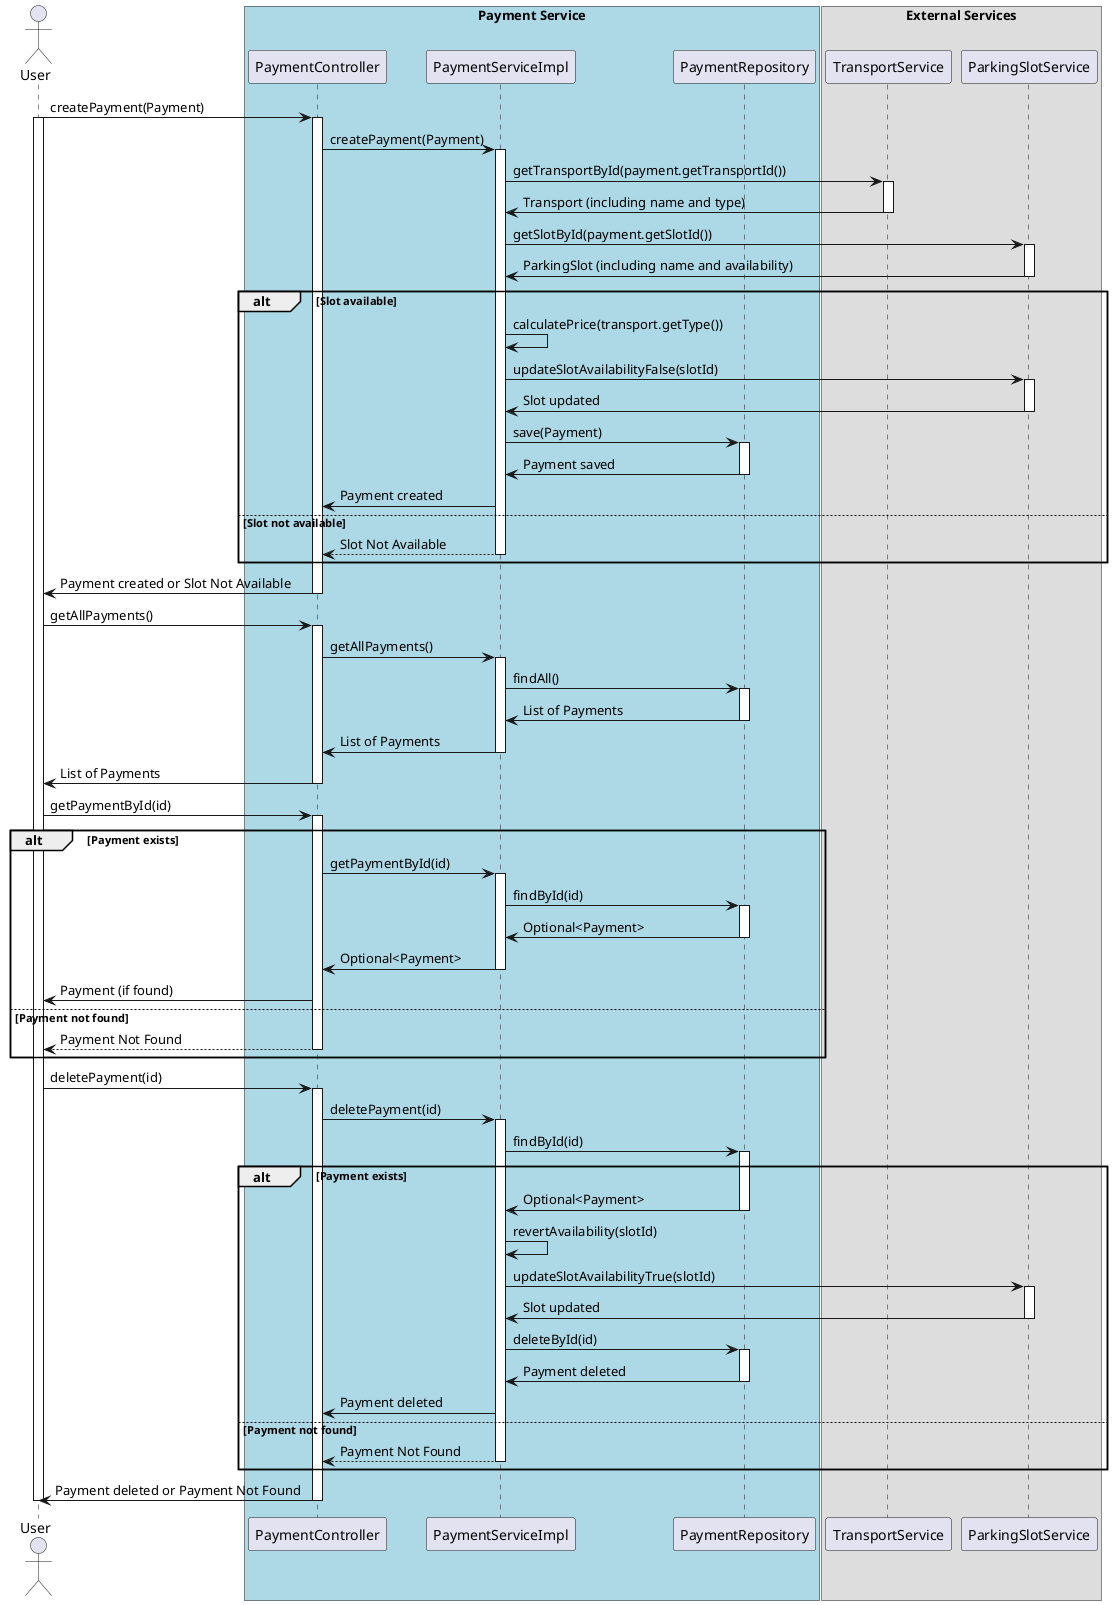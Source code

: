 @startuml
actor User
box "Payment Service" #LightBlue
    participant PaymentController
    participant PaymentServiceImpl
    participant PaymentRepository
end box

box "External Services"
    participant TransportService
    participant ParkingSlotService
end box

User -> PaymentController: createPayment(Payment)
activate User
activate PaymentController
PaymentController -> PaymentServiceImpl: createPayment(Payment)
activate PaymentServiceImpl

PaymentServiceImpl -> TransportService: getTransportById(payment.getTransportId())
activate TransportService
TransportService -> PaymentServiceImpl: Transport (including name and type)
deactivate TransportService

PaymentServiceImpl -> ParkingSlotService: getSlotById(payment.getSlotId())
activate ParkingSlotService
ParkingSlotService -> PaymentServiceImpl: ParkingSlot (including name and availability)
deactivate ParkingSlotService

alt Slot available
    PaymentServiceImpl -> PaymentServiceImpl: calculatePrice(transport.getType())
    PaymentServiceImpl -> ParkingSlotService: updateSlotAvailabilityFalse(slotId)
    activate ParkingSlotService
    ParkingSlotService -> PaymentServiceImpl: Slot updated
    deactivate ParkingSlotService

    PaymentServiceImpl -> PaymentRepository: save(Payment)
    activate PaymentRepository
    PaymentRepository -> PaymentServiceImpl: Payment saved
    deactivate PaymentRepository

    PaymentServiceImpl -> PaymentController: Payment created
else Slot not available
    PaymentServiceImpl --> PaymentController: Slot Not Available
    deactivate PaymentServiceImpl
end

PaymentController -> User: Payment created or Slot Not Available
deactivate PaymentController

User -> PaymentController: getAllPayments()
activate PaymentController
PaymentController -> PaymentServiceImpl: getAllPayments()
activate PaymentServiceImpl
PaymentServiceImpl -> PaymentRepository: findAll()
activate PaymentRepository
PaymentRepository -> PaymentServiceImpl: List of Payments
deactivate PaymentRepository
PaymentServiceImpl -> PaymentController: List of Payments
deactivate PaymentServiceImpl
PaymentController -> User: List of Payments
deactivate PaymentController

User -> PaymentController: getPaymentById(id)
activate PaymentController
alt Payment exists
    PaymentController -> PaymentServiceImpl: getPaymentById(id)
    activate PaymentServiceImpl
    PaymentServiceImpl -> PaymentRepository: findById(id)
    activate PaymentRepository
    PaymentRepository -> PaymentServiceImpl: Optional<Payment>
    deactivate PaymentRepository
    PaymentServiceImpl -> PaymentController: Optional<Payment>
    deactivate PaymentServiceImpl
    PaymentController -> User: Payment (if found)
else Payment not found
    PaymentController --> User: Payment Not Found
    deactivate PaymentController
end

User -> PaymentController: deletePayment(id)
activate PaymentController
PaymentController -> PaymentServiceImpl: deletePayment(id)
activate PaymentServiceImpl
PaymentServiceImpl -> PaymentRepository: findById(id)
activate PaymentRepository
alt Payment exists
    PaymentRepository -> PaymentServiceImpl: Optional<Payment>
    deactivate PaymentRepository
    PaymentServiceImpl -> PaymentServiceImpl: revertAvailability(slotId)
    PaymentServiceImpl -> ParkingSlotService: updateSlotAvailabilityTrue(slotId)
    activate ParkingSlotService
    ParkingSlotService -> PaymentServiceImpl: Slot updated
    deactivate ParkingSlotService

    PaymentServiceImpl -> PaymentRepository: deleteById(id)
    activate PaymentRepository
    PaymentRepository -> PaymentServiceImpl: Payment deleted
    deactivate PaymentRepository

    PaymentServiceImpl -> PaymentController: Payment deleted
else Payment not found
    PaymentServiceImpl --> PaymentController: Payment Not Found
    deactivate PaymentServiceImpl
end
PaymentController -> User: Payment deleted or Payment Not Found
deactivate User
deactivate PaymentController
@enduml
